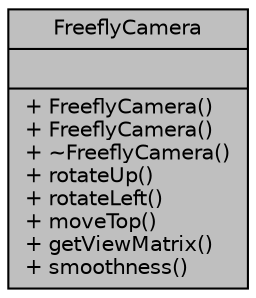 digraph "FreeflyCamera"
{
  bgcolor="transparent";
  edge [fontname="Helvetica",fontsize="10",labelfontname="Helvetica",labelfontsize="10"];
  node [fontname="Helvetica",fontsize="10",shape=record];
  Node1 [label="{FreeflyCamera\n||+ FreeflyCamera()\l+ FreeflyCamera()\l+ ~FreeflyCamera()\l+ rotateUp()\l+ rotateLeft()\l+ moveTop()\l+ getViewMatrix()\l+ smoothness()\l}",height=0.2,width=0.4,color="black", fillcolor="grey75", style="filled", fontcolor="black"];
}
